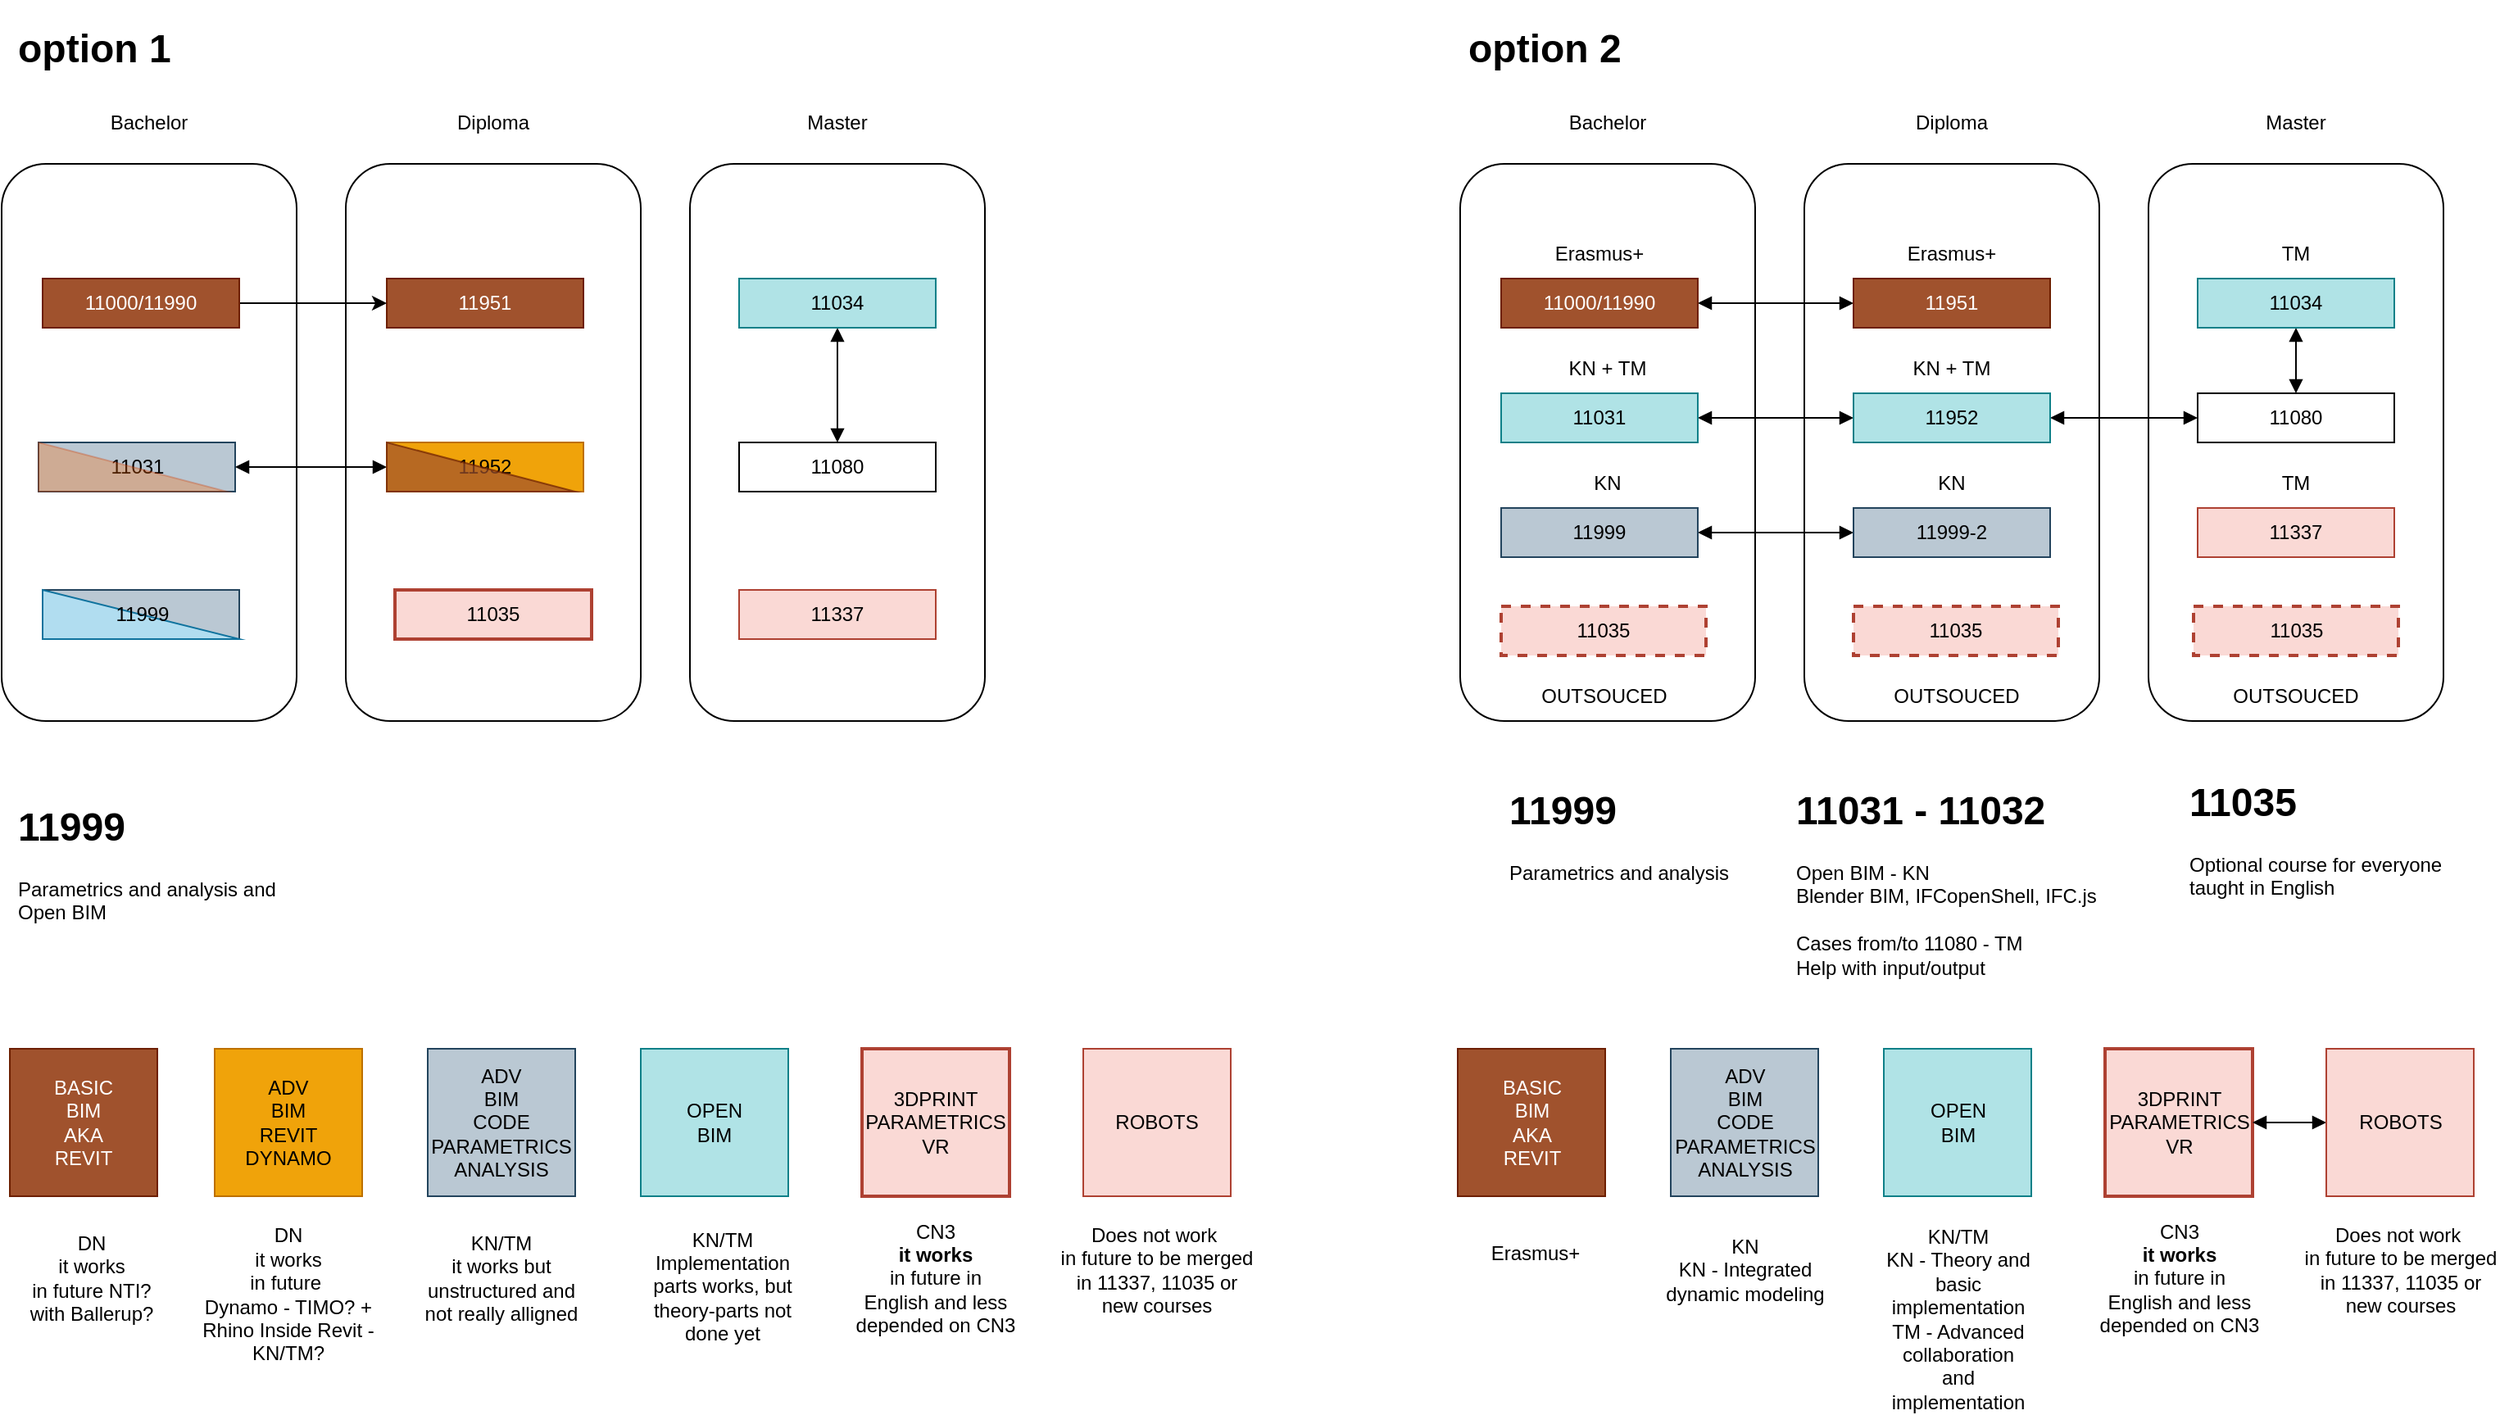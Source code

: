 <mxfile version="17.1.5" type="github">
  <diagram id="IX-RXRMBcW3zf0rfF8we" name="Page-1">
    <mxGraphModel dx="1673" dy="896" grid="1" gridSize="10" guides="1" tooltips="1" connect="1" arrows="1" fold="1" page="1" pageScale="1" pageWidth="850" pageHeight="1100" math="0" shadow="0">
      <root>
        <mxCell id="0" />
        <mxCell id="1" parent="0" />
        <mxCell id="4vAm-pFtyoXvjP_tYIxg-8" value="" style="rounded=1;whiteSpace=wrap;html=1;" parent="1" vertex="1">
          <mxGeometry x="70" y="120" width="180" height="340" as="geometry" />
        </mxCell>
        <mxCell id="4vAm-pFtyoXvjP_tYIxg-12" value="" style="rounded=1;whiteSpace=wrap;html=1;" parent="1" vertex="1">
          <mxGeometry x="280" y="120" width="180" height="340" as="geometry" />
        </mxCell>
        <mxCell id="4vAm-pFtyoXvjP_tYIxg-14" value="" style="rounded=1;whiteSpace=wrap;html=1;" parent="1" vertex="1">
          <mxGeometry x="490" y="120" width="180" height="340" as="geometry" />
        </mxCell>
        <mxCell id="4vAm-pFtyoXvjP_tYIxg-2" value="11035" style="rounded=0;whiteSpace=wrap;html=1;fillColor=#fad9d5;strokeColor=#ae4132;strokeWidth=2;" parent="1" vertex="1">
          <mxGeometry x="310" y="380" width="120" height="30" as="geometry" />
        </mxCell>
        <mxCell id="4vAm-pFtyoXvjP_tYIxg-5" value="11951" style="rounded=0;whiteSpace=wrap;html=1;fillColor=#a0522d;fontColor=#ffffff;strokeColor=#6D1F00;" parent="1" vertex="1">
          <mxGeometry x="305" y="190" width="120" height="30" as="geometry" />
        </mxCell>
        <mxCell id="4vAm-pFtyoXvjP_tYIxg-43" style="edgeStyle=orthogonalEdgeStyle;rounded=0;orthogonalLoop=1;jettySize=auto;html=1;exitX=0.5;exitY=1;exitDx=0;exitDy=0;startArrow=block;startFill=1;endArrow=block;endFill=1;" parent="1" source="4vAm-pFtyoXvjP_tYIxg-7" target="4vAm-pFtyoXvjP_tYIxg-42" edge="1">
          <mxGeometry relative="1" as="geometry" />
        </mxCell>
        <mxCell id="4vAm-pFtyoXvjP_tYIxg-7" value="11034" style="rounded=0;whiteSpace=wrap;html=1;fillColor=#b0e3e6;strokeColor=#0e8088;" parent="1" vertex="1">
          <mxGeometry x="520" y="190" width="120" height="30" as="geometry" />
        </mxCell>
        <mxCell id="4vAm-pFtyoXvjP_tYIxg-9" value="Bachelor" style="text;html=1;strokeColor=none;fillColor=none;align=center;verticalAlign=middle;whiteSpace=wrap;rounded=0;" parent="1" vertex="1">
          <mxGeometry x="130" y="80" width="60" height="30" as="geometry" />
        </mxCell>
        <mxCell id="4vAm-pFtyoXvjP_tYIxg-10" value="11337" style="rounded=0;whiteSpace=wrap;html=1;fillColor=#fad9d5;strokeColor=#ae4132;" parent="1" vertex="1">
          <mxGeometry x="520" y="380" width="120" height="30" as="geometry" />
        </mxCell>
        <mxCell id="4vAm-pFtyoXvjP_tYIxg-13" value="Diploma" style="text;html=1;strokeColor=none;fillColor=none;align=center;verticalAlign=middle;whiteSpace=wrap;rounded=0;" parent="1" vertex="1">
          <mxGeometry x="340" y="80" width="60" height="30" as="geometry" />
        </mxCell>
        <mxCell id="4vAm-pFtyoXvjP_tYIxg-15" value="Master" style="text;html=1;strokeColor=none;fillColor=none;align=center;verticalAlign=middle;whiteSpace=wrap;rounded=0;" parent="1" vertex="1">
          <mxGeometry x="550" y="80" width="60" height="30" as="geometry" />
        </mxCell>
        <mxCell id="4vAm-pFtyoXvjP_tYIxg-18" value="BASIC&lt;br&gt;BIM&lt;br&gt;AKA&lt;br&gt;REVIT" style="whiteSpace=wrap;html=1;aspect=fixed;fillColor=#a0522d;fontColor=#ffffff;strokeColor=#6D1F00;" parent="1" vertex="1">
          <mxGeometry x="75" y="660" width="90" height="90" as="geometry" />
        </mxCell>
        <mxCell id="4vAm-pFtyoXvjP_tYIxg-20" value="ADV&lt;br&gt;BIM&lt;br&gt;REVIT&lt;br&gt;DYNAMO" style="whiteSpace=wrap;html=1;aspect=fixed;fillColor=#f0a30a;fontColor=#000000;strokeColor=#BD7000;" parent="1" vertex="1">
          <mxGeometry x="200" y="660" width="90" height="90" as="geometry" />
        </mxCell>
        <mxCell id="4vAm-pFtyoXvjP_tYIxg-1" value="11031" style="rounded=0;whiteSpace=wrap;html=1;fillColor=#bac8d3;strokeColor=#23445d;" parent="1" vertex="1">
          <mxGeometry x="92.5" y="290" width="120" height="30" as="geometry" />
        </mxCell>
        <mxCell id="4vAm-pFtyoXvjP_tYIxg-21" value="" style="verticalLabelPosition=bottom;verticalAlign=top;html=1;shape=mxgraph.basic.orthogonal_triangle;fillColor=#fa6800;fontColor=#000000;strokeColor=#C73500;opacity=30;" parent="1" vertex="1">
          <mxGeometry x="92.5" y="290" width="115" height="30" as="geometry" />
        </mxCell>
        <mxCell id="4vAm-pFtyoXvjP_tYIxg-22" value="ADV&lt;br&gt;BIM&lt;br&gt;CODE&lt;br&gt;PARAMETRICS&lt;br&gt;ANALYSIS" style="whiteSpace=wrap;html=1;aspect=fixed;fillColor=#bac8d3;strokeColor=#23445d;" parent="1" vertex="1">
          <mxGeometry x="330" y="660" width="90" height="90" as="geometry" />
        </mxCell>
        <mxCell id="4vAm-pFtyoXvjP_tYIxg-23" value="11952" style="rounded=0;whiteSpace=wrap;html=1;fillColor=#f0a30a;strokeColor=#BD7000;fontColor=#000000;" parent="1" vertex="1">
          <mxGeometry x="305" y="290" width="120" height="30" as="geometry" />
        </mxCell>
        <mxCell id="4vAm-pFtyoXvjP_tYIxg-41" style="edgeStyle=orthogonalEdgeStyle;rounded=0;orthogonalLoop=1;jettySize=auto;html=1;entryX=1;entryY=0.5;entryDx=0;entryDy=0;startArrow=block;startFill=1;endArrow=block;endFill=1;" parent="1" source="4vAm-pFtyoXvjP_tYIxg-24" target="4vAm-pFtyoXvjP_tYIxg-1" edge="1">
          <mxGeometry relative="1" as="geometry" />
        </mxCell>
        <mxCell id="4vAm-pFtyoXvjP_tYIxg-24" value="" style="verticalLabelPosition=bottom;verticalAlign=top;html=1;shape=mxgraph.basic.orthogonal_triangle;fillColor=#a0522d;fontColor=#ffffff;strokeColor=#6D1F00;opacity=70;" parent="1" vertex="1">
          <mxGeometry x="305" y="290" width="115" height="30" as="geometry" />
        </mxCell>
        <mxCell id="4vAm-pFtyoXvjP_tYIxg-25" value="OPEN&lt;br&gt;BIM" style="whiteSpace=wrap;html=1;aspect=fixed;fillColor=#b0e3e6;strokeColor=#0e8088;" parent="1" vertex="1">
          <mxGeometry x="460" y="660" width="90" height="90" as="geometry" />
        </mxCell>
        <mxCell id="4vAm-pFtyoXvjP_tYIxg-29" value="" style="group;fillColor=#b0e3e6;strokeColor=#0e8088;" parent="1" vertex="1" connectable="0">
          <mxGeometry x="95" y="380" width="120" height="30" as="geometry" />
        </mxCell>
        <mxCell id="4vAm-pFtyoXvjP_tYIxg-26" value="" style="rounded=0;whiteSpace=wrap;html=1;fillColor=#bac8d3;strokeColor=#23445d;" parent="4vAm-pFtyoXvjP_tYIxg-29" vertex="1">
          <mxGeometry width="120" height="30" as="geometry" />
        </mxCell>
        <mxCell id="4vAm-pFtyoXvjP_tYIxg-27" value="" style="verticalLabelPosition=bottom;verticalAlign=top;html=1;shape=mxgraph.basic.orthogonal_triangle;fillColor=#b1ddf0;strokeColor=#10739e;" parent="4vAm-pFtyoXvjP_tYIxg-29" vertex="1">
          <mxGeometry width="120" height="30" as="geometry" />
        </mxCell>
        <mxCell id="4vAm-pFtyoXvjP_tYIxg-28" value="11999" style="text;html=1;strokeColor=none;fillColor=none;align=center;verticalAlign=middle;whiteSpace=wrap;rounded=0;" parent="4vAm-pFtyoXvjP_tYIxg-29" vertex="1">
          <mxGeometry x="31" width="60" height="30" as="geometry" />
        </mxCell>
        <mxCell id="4vAm-pFtyoXvjP_tYIxg-30" value="3DPRINT&lt;br&gt;PARAMETRICS&lt;br&gt;VR" style="whiteSpace=wrap;html=1;aspect=fixed;fillColor=#fad9d5;strokeColor=#ae4132;strokeWidth=2;" parent="1" vertex="1">
          <mxGeometry x="595" y="660" width="90" height="90" as="geometry" />
        </mxCell>
        <mxCell id="4vAm-pFtyoXvjP_tYIxg-33" value="ROBOTS" style="whiteSpace=wrap;html=1;aspect=fixed;fillColor=#fad9d5;strokeColor=#ae4132;" parent="1" vertex="1">
          <mxGeometry x="730" y="660" width="90" height="90" as="geometry" />
        </mxCell>
        <mxCell id="4vAm-pFtyoXvjP_tYIxg-35" value="DN&lt;br&gt;it works&lt;br&gt;in future NTI?&lt;br&gt;with Ballerup?" style="text;html=1;strokeColor=none;fillColor=none;align=center;verticalAlign=middle;whiteSpace=wrap;rounded=0;" parent="1" vertex="1">
          <mxGeometry x="75" y="755" width="100" height="90" as="geometry" />
        </mxCell>
        <mxCell id="4vAm-pFtyoXvjP_tYIxg-36" value="DN&lt;br&gt;it works&lt;br&gt;in future&amp;nbsp;&lt;br&gt;Dynamo - TIMO? +&lt;br&gt;Rhino Inside Revit - KN/TM?" style="text;html=1;strokeColor=none;fillColor=none;align=center;verticalAlign=middle;whiteSpace=wrap;rounded=0;" parent="1" vertex="1">
          <mxGeometry x="190" y="770" width="110" height="80" as="geometry" />
        </mxCell>
        <mxCell id="4vAm-pFtyoXvjP_tYIxg-37" value="KN/TM&lt;br&gt;it works but unstructured and not really alligned" style="text;html=1;strokeColor=none;fillColor=none;align=center;verticalAlign=middle;whiteSpace=wrap;rounded=0;" parent="1" vertex="1">
          <mxGeometry x="320" y="750" width="110" height="100" as="geometry" />
        </mxCell>
        <mxCell id="4vAm-pFtyoXvjP_tYIxg-38" value="KN/TM&lt;br&gt;Implementation parts works, but theory-parts not done yet" style="text;html=1;strokeColor=none;fillColor=none;align=center;verticalAlign=middle;whiteSpace=wrap;rounded=0;" parent="1" vertex="1">
          <mxGeometry x="465" y="760" width="90" height="90" as="geometry" />
        </mxCell>
        <mxCell id="4vAm-pFtyoXvjP_tYIxg-39" value="CN3&lt;br&gt;&lt;b&gt;it works&lt;/b&gt;&lt;br&gt;in future in English and less depended on CN3" style="text;html=1;strokeColor=none;fillColor=none;align=center;verticalAlign=middle;whiteSpace=wrap;rounded=0;" parent="1" vertex="1">
          <mxGeometry x="590" y="740" width="100" height="120" as="geometry" />
        </mxCell>
        <mxCell id="4vAm-pFtyoXvjP_tYIxg-40" value="Does not work&amp;nbsp;&lt;br&gt;in future to be merged in 11337, 11035 or new courses" style="text;html=1;strokeColor=none;fillColor=none;align=center;verticalAlign=middle;whiteSpace=wrap;rounded=0;" parent="1" vertex="1">
          <mxGeometry x="715" y="780" width="120" height="30" as="geometry" />
        </mxCell>
        <mxCell id="4vAm-pFtyoXvjP_tYIxg-42" value="11080" style="rounded=0;whiteSpace=wrap;html=1;strokeWidth=1;" parent="1" vertex="1">
          <mxGeometry x="520" y="290" width="120" height="30" as="geometry" />
        </mxCell>
        <mxCell id="4vAm-pFtyoXvjP_tYIxg-45" value="" style="rounded=1;whiteSpace=wrap;html=1;" parent="1" vertex="1">
          <mxGeometry x="960" y="120" width="180" height="340" as="geometry" />
        </mxCell>
        <mxCell id="4vAm-pFtyoXvjP_tYIxg-46" value="" style="rounded=1;whiteSpace=wrap;html=1;" parent="1" vertex="1">
          <mxGeometry x="1170" y="120" width="180" height="340" as="geometry" />
        </mxCell>
        <mxCell id="4vAm-pFtyoXvjP_tYIxg-47" value="" style="rounded=1;whiteSpace=wrap;html=1;" parent="1" vertex="1">
          <mxGeometry x="1380" y="120" width="180" height="340" as="geometry" />
        </mxCell>
        <mxCell id="4vAm-pFtyoXvjP_tYIxg-48" value="11035" style="rounded=0;whiteSpace=wrap;html=1;fillColor=#fad9d5;strokeColor=#ae4132;strokeWidth=2;dashed=1;" parent="1" vertex="1">
          <mxGeometry x="985" y="390" width="125" height="30" as="geometry" />
        </mxCell>
        <mxCell id="4vAm-pFtyoXvjP_tYIxg-68" style="edgeStyle=orthogonalEdgeStyle;rounded=0;orthogonalLoop=1;jettySize=auto;html=1;entryX=0;entryY=0.5;entryDx=0;entryDy=0;startArrow=block;startFill=1;endArrow=block;endFill=1;" parent="1" source="4vAm-pFtyoXvjP_tYIxg-50" target="4vAm-pFtyoXvjP_tYIxg-67" edge="1">
          <mxGeometry relative="1" as="geometry" />
        </mxCell>
        <mxCell id="4vAm-pFtyoXvjP_tYIxg-50" value="11000/11990" style="rounded=0;whiteSpace=wrap;html=1;fillColor=#a0522d;fontColor=#ffffff;strokeColor=#6D1F00;" parent="1" vertex="1">
          <mxGeometry x="985" y="190" width="120" height="30" as="geometry" />
        </mxCell>
        <mxCell id="4vAm-pFtyoXvjP_tYIxg-51" style="edgeStyle=orthogonalEdgeStyle;rounded=0;orthogonalLoop=1;jettySize=auto;html=1;exitX=0.5;exitY=1;exitDx=0;exitDy=0;startArrow=block;startFill=1;endArrow=block;endFill=1;" parent="1" source="4vAm-pFtyoXvjP_tYIxg-52" target="4vAm-pFtyoXvjP_tYIxg-66" edge="1">
          <mxGeometry relative="1" as="geometry" />
        </mxCell>
        <mxCell id="4vAm-pFtyoXvjP_tYIxg-52" value="11034" style="rounded=0;whiteSpace=wrap;html=1;fillColor=#b0e3e6;strokeColor=#0e8088;" parent="1" vertex="1">
          <mxGeometry x="1410" y="190" width="120" height="30" as="geometry" />
        </mxCell>
        <mxCell id="4vAm-pFtyoXvjP_tYIxg-53" value="Bachelor" style="text;html=1;strokeColor=none;fillColor=none;align=center;verticalAlign=middle;whiteSpace=wrap;rounded=0;" parent="1" vertex="1">
          <mxGeometry x="1020" y="80" width="60" height="30" as="geometry" />
        </mxCell>
        <mxCell id="4vAm-pFtyoXvjP_tYIxg-54" value="11337" style="rounded=0;whiteSpace=wrap;html=1;fillColor=#fad9d5;strokeColor=#ae4132;" parent="1" vertex="1">
          <mxGeometry x="1410" y="330" width="120" height="30" as="geometry" />
        </mxCell>
        <mxCell id="4vAm-pFtyoXvjP_tYIxg-55" value="Diploma" style="text;html=1;strokeColor=none;fillColor=none;align=center;verticalAlign=middle;whiteSpace=wrap;rounded=0;" parent="1" vertex="1">
          <mxGeometry x="1230" y="80" width="60" height="30" as="geometry" />
        </mxCell>
        <mxCell id="4vAm-pFtyoXvjP_tYIxg-56" value="Master" style="text;html=1;strokeColor=none;fillColor=none;align=center;verticalAlign=middle;whiteSpace=wrap;rounded=0;" parent="1" vertex="1">
          <mxGeometry x="1440" y="80" width="60" height="30" as="geometry" />
        </mxCell>
        <mxCell id="4vAm-pFtyoXvjP_tYIxg-70" style="edgeStyle=orthogonalEdgeStyle;rounded=0;orthogonalLoop=1;jettySize=auto;html=1;exitX=1;exitY=0.5;exitDx=0;exitDy=0;startArrow=block;startFill=1;endArrow=block;endFill=1;" parent="1" source="4vAm-pFtyoXvjP_tYIxg-57" target="4vAm-pFtyoXvjP_tYIxg-69" edge="1">
          <mxGeometry relative="1" as="geometry" />
        </mxCell>
        <mxCell id="4vAm-pFtyoXvjP_tYIxg-57" value="11031" style="rounded=0;whiteSpace=wrap;html=1;fillColor=#b0e3e6;strokeColor=#0e8088;" parent="1" vertex="1">
          <mxGeometry x="985" y="260" width="120" height="30" as="geometry" />
        </mxCell>
        <mxCell id="4vAm-pFtyoXvjP_tYIxg-66" value="11080" style="rounded=0;whiteSpace=wrap;html=1;strokeWidth=1;" parent="1" vertex="1">
          <mxGeometry x="1410" y="260" width="120" height="30" as="geometry" />
        </mxCell>
        <mxCell id="4vAm-pFtyoXvjP_tYIxg-67" value="11951" style="rounded=0;whiteSpace=wrap;html=1;fillColor=#a0522d;fontColor=#ffffff;strokeColor=#6D1F00;" parent="1" vertex="1">
          <mxGeometry x="1200" y="190" width="120" height="30" as="geometry" />
        </mxCell>
        <mxCell id="4vAm-pFtyoXvjP_tYIxg-73" style="edgeStyle=orthogonalEdgeStyle;rounded=0;orthogonalLoop=1;jettySize=auto;html=1;exitX=1;exitY=0.5;exitDx=0;exitDy=0;entryX=0;entryY=0.5;entryDx=0;entryDy=0;startArrow=block;startFill=1;endArrow=block;endFill=1;" parent="1" source="4vAm-pFtyoXvjP_tYIxg-69" target="4vAm-pFtyoXvjP_tYIxg-66" edge="1">
          <mxGeometry relative="1" as="geometry" />
        </mxCell>
        <mxCell id="4vAm-pFtyoXvjP_tYIxg-69" value="11952" style="rounded=0;whiteSpace=wrap;html=1;fillColor=#b0e3e6;strokeColor=#0e8088;" parent="1" vertex="1">
          <mxGeometry x="1200" y="260" width="120" height="30" as="geometry" />
        </mxCell>
        <mxCell id="4vAm-pFtyoXvjP_tYIxg-77" style="edgeStyle=orthogonalEdgeStyle;rounded=0;orthogonalLoop=1;jettySize=auto;html=1;exitX=1;exitY=0.5;exitDx=0;exitDy=0;entryX=0;entryY=0.5;entryDx=0;entryDy=0;startArrow=block;startFill=1;endArrow=block;endFill=1;" parent="1" source="4vAm-pFtyoXvjP_tYIxg-74" target="4vAm-pFtyoXvjP_tYIxg-75" edge="1">
          <mxGeometry relative="1" as="geometry" />
        </mxCell>
        <mxCell id="4vAm-pFtyoXvjP_tYIxg-74" value="11999" style="rounded=0;whiteSpace=wrap;html=1;fillColor=#bac8d3;strokeColor=#23445d;" parent="1" vertex="1">
          <mxGeometry x="985" y="330" width="120" height="30" as="geometry" />
        </mxCell>
        <mxCell id="4vAm-pFtyoXvjP_tYIxg-75" value="11999-2" style="rounded=0;whiteSpace=wrap;html=1;fillColor=#bac8d3;strokeColor=#23445d;" parent="1" vertex="1">
          <mxGeometry x="1200" y="330" width="120" height="30" as="geometry" />
        </mxCell>
        <mxCell id="4vAm-pFtyoXvjP_tYIxg-78" value="Erasmus+" style="text;html=1;strokeColor=none;fillColor=none;align=center;verticalAlign=middle;whiteSpace=wrap;rounded=0;" parent="1" vertex="1">
          <mxGeometry x="1015" y="160" width="60" height="30" as="geometry" />
        </mxCell>
        <mxCell id="4vAm-pFtyoXvjP_tYIxg-80" value="TM" style="text;html=1;strokeColor=none;fillColor=none;align=center;verticalAlign=middle;whiteSpace=wrap;rounded=0;" parent="1" vertex="1">
          <mxGeometry x="1440" y="160" width="60" height="30" as="geometry" />
        </mxCell>
        <mxCell id="4vAm-pFtyoXvjP_tYIxg-81" value="TM" style="text;html=1;strokeColor=none;fillColor=none;align=center;verticalAlign=middle;whiteSpace=wrap;rounded=0;" parent="1" vertex="1">
          <mxGeometry x="1440" y="300" width="60" height="30" as="geometry" />
        </mxCell>
        <mxCell id="4vAm-pFtyoXvjP_tYIxg-82" value="KN" style="text;html=1;strokeColor=none;fillColor=none;align=center;verticalAlign=middle;whiteSpace=wrap;rounded=0;" parent="1" vertex="1">
          <mxGeometry x="1020" y="300" width="60" height="30" as="geometry" />
        </mxCell>
        <mxCell id="4vAm-pFtyoXvjP_tYIxg-83" value="OUTSOUCED" style="text;html=1;strokeColor=none;fillColor=none;align=center;verticalAlign=middle;whiteSpace=wrap;rounded=0;" parent="1" vertex="1">
          <mxGeometry x="1017.5" y="430" width="60" height="30" as="geometry" />
        </mxCell>
        <mxCell id="4vAm-pFtyoXvjP_tYIxg-84" value="KN" style="text;html=1;strokeColor=none;fillColor=none;align=center;verticalAlign=middle;whiteSpace=wrap;rounded=0;" parent="1" vertex="1">
          <mxGeometry x="1230" y="300" width="60" height="30" as="geometry" />
        </mxCell>
        <mxCell id="4vAm-pFtyoXvjP_tYIxg-85" value="KN + TM" style="text;html=1;strokeColor=none;fillColor=none;align=center;verticalAlign=middle;whiteSpace=wrap;rounded=0;" parent="1" vertex="1">
          <mxGeometry x="1020" y="230" width="60" height="30" as="geometry" />
        </mxCell>
        <mxCell id="4vAm-pFtyoXvjP_tYIxg-88" value="&lt;h1&gt;11999&lt;/h1&gt;&lt;div&gt;Parametrics and analysis&lt;/div&gt;" style="text;html=1;strokeColor=none;fillColor=none;spacing=5;spacingTop=-20;whiteSpace=wrap;overflow=hidden;rounded=0;" parent="1" vertex="1">
          <mxGeometry x="985" y="495" width="190" height="90" as="geometry" />
        </mxCell>
        <mxCell id="4vAm-pFtyoXvjP_tYIxg-89" value="&lt;h1&gt;11999&lt;/h1&gt;&lt;div&gt;Parametrics and analysis and Open BIM&lt;/div&gt;" style="text;html=1;strokeColor=none;fillColor=none;spacing=5;spacingTop=-20;whiteSpace=wrap;overflow=hidden;rounded=0;" parent="1" vertex="1">
          <mxGeometry x="75" y="505" width="190" height="90" as="geometry" />
        </mxCell>
        <mxCell id="4vAm-pFtyoXvjP_tYIxg-90" value="&lt;h1&gt;11031 - 11032&lt;/h1&gt;&lt;div&gt;Open BIM - KN&amp;nbsp;&lt;/div&gt;&lt;div&gt;Blender BIM, IFCopenShell, IFC.js&lt;/div&gt;&lt;div&gt;&lt;br&gt;&lt;/div&gt;&lt;div&gt;Cases from/to 11080 - TM&lt;/div&gt;&lt;div&gt;Help with input/output&amp;nbsp;&lt;/div&gt;" style="text;html=1;strokeColor=none;fillColor=none;spacing=5;spacingTop=-20;whiteSpace=wrap;overflow=hidden;rounded=0;" parent="1" vertex="1">
          <mxGeometry x="1160" y="495" width="210" height="140" as="geometry" />
        </mxCell>
        <mxCell id="4vAm-pFtyoXvjP_tYIxg-93" value="Erasmus+" style="text;html=1;strokeColor=none;fillColor=none;align=center;verticalAlign=middle;whiteSpace=wrap;rounded=0;" parent="1" vertex="1">
          <mxGeometry x="1230" y="160" width="60" height="30" as="geometry" />
        </mxCell>
        <mxCell id="4vAm-pFtyoXvjP_tYIxg-94" value="11035" style="rounded=0;whiteSpace=wrap;html=1;fillColor=#fad9d5;strokeColor=#ae4132;strokeWidth=2;dashed=1;" parent="1" vertex="1">
          <mxGeometry x="1200" y="390" width="125" height="30" as="geometry" />
        </mxCell>
        <mxCell id="4vAm-pFtyoXvjP_tYIxg-95" value="OUTSOUCED" style="text;html=1;strokeColor=none;fillColor=none;align=center;verticalAlign=middle;whiteSpace=wrap;rounded=0;dashed=1;" parent="1" vertex="1">
          <mxGeometry x="1232.5" y="430" width="60" height="30" as="geometry" />
        </mxCell>
        <mxCell id="4vAm-pFtyoXvjP_tYIxg-96" value="11035" style="rounded=0;whiteSpace=wrap;html=1;fillColor=#fad9d5;strokeColor=#ae4132;strokeWidth=2;dashed=1;" parent="1" vertex="1">
          <mxGeometry x="1407.5" y="390" width="125" height="30" as="geometry" />
        </mxCell>
        <mxCell id="4vAm-pFtyoXvjP_tYIxg-97" value="OUTSOUCED" style="text;html=1;strokeColor=none;fillColor=none;align=center;verticalAlign=middle;whiteSpace=wrap;rounded=0;dashed=1;" parent="1" vertex="1">
          <mxGeometry x="1440" y="430" width="60" height="30" as="geometry" />
        </mxCell>
        <mxCell id="4vAm-pFtyoXvjP_tYIxg-98" value="&lt;h1&gt;11035&lt;/h1&gt;&lt;div&gt;Optional course for everyone taught in English&lt;/div&gt;" style="text;html=1;strokeColor=none;fillColor=none;spacing=5;spacingTop=-20;whiteSpace=wrap;overflow=hidden;rounded=0;" parent="1" vertex="1">
          <mxGeometry x="1400" y="490" width="190" height="90" as="geometry" />
        </mxCell>
        <mxCell id="4vAm-pFtyoXvjP_tYIxg-99" value="KN + TM" style="text;html=1;strokeColor=none;fillColor=none;align=center;verticalAlign=middle;whiteSpace=wrap;rounded=0;" parent="1" vertex="1">
          <mxGeometry x="1230" y="230" width="60" height="30" as="geometry" />
        </mxCell>
        <mxCell id="4vAm-pFtyoXvjP_tYIxg-100" value="&lt;h1&gt;option 1&lt;/h1&gt;" style="text;html=1;strokeColor=none;fillColor=none;spacing=5;spacingTop=-20;whiteSpace=wrap;overflow=hidden;rounded=0;" parent="1" vertex="1">
          <mxGeometry x="75" y="30" width="190" height="90" as="geometry" />
        </mxCell>
        <mxCell id="4vAm-pFtyoXvjP_tYIxg-101" value="&lt;h1&gt;option 2&lt;/h1&gt;" style="text;html=1;strokeColor=none;fillColor=none;spacing=5;spacingTop=-20;whiteSpace=wrap;overflow=hidden;rounded=0;" parent="1" vertex="1">
          <mxGeometry x="960" y="30" width="190" height="90" as="geometry" />
        </mxCell>
        <mxCell id="4vAm-pFtyoXvjP_tYIxg-102" value="BASIC&lt;br&gt;BIM&lt;br&gt;AKA&lt;br&gt;REVIT" style="whiteSpace=wrap;html=1;aspect=fixed;fillColor=#a0522d;fontColor=#ffffff;strokeColor=#6D1F00;" parent="1" vertex="1">
          <mxGeometry x="958.5" y="660" width="90" height="90" as="geometry" />
        </mxCell>
        <mxCell id="4vAm-pFtyoXvjP_tYIxg-104" value="ADV&lt;br&gt;BIM&lt;br&gt;CODE&lt;br&gt;PARAMETRICS&lt;br&gt;ANALYSIS" style="whiteSpace=wrap;html=1;aspect=fixed;fillColor=#bac8d3;strokeColor=#23445d;" parent="1" vertex="1">
          <mxGeometry x="1088.5" y="660" width="90" height="90" as="geometry" />
        </mxCell>
        <mxCell id="4vAm-pFtyoXvjP_tYIxg-105" value="OPEN&lt;br&gt;BIM" style="whiteSpace=wrap;html=1;aspect=fixed;fillColor=#b0e3e6;strokeColor=#0e8088;" parent="1" vertex="1">
          <mxGeometry x="1218.5" y="660" width="90" height="90" as="geometry" />
        </mxCell>
        <mxCell id="4vAm-pFtyoXvjP_tYIxg-106" value="3DPRINT&lt;br&gt;PARAMETRICS&lt;br&gt;VR" style="whiteSpace=wrap;html=1;aspect=fixed;fillColor=#fad9d5;strokeColor=#ae4132;strokeWidth=2;" parent="1" vertex="1">
          <mxGeometry x="1353.5" y="660" width="90" height="90" as="geometry" />
        </mxCell>
        <mxCell id="4vAm-pFtyoXvjP_tYIxg-114" style="edgeStyle=orthogonalEdgeStyle;rounded=0;orthogonalLoop=1;jettySize=auto;html=1;entryX=1;entryY=0.5;entryDx=0;entryDy=0;startArrow=block;startFill=1;endArrow=block;endFill=1;" parent="1" source="4vAm-pFtyoXvjP_tYIxg-107" target="4vAm-pFtyoXvjP_tYIxg-106" edge="1">
          <mxGeometry relative="1" as="geometry" />
        </mxCell>
        <mxCell id="4vAm-pFtyoXvjP_tYIxg-107" value="ROBOTS" style="whiteSpace=wrap;html=1;aspect=fixed;fillColor=#fad9d5;strokeColor=#ae4132;" parent="1" vertex="1">
          <mxGeometry x="1488.5" y="660" width="90" height="90" as="geometry" />
        </mxCell>
        <mxCell id="4vAm-pFtyoXvjP_tYIxg-108" value="Erasmus+" style="text;html=1;strokeColor=none;fillColor=none;align=center;verticalAlign=middle;whiteSpace=wrap;rounded=0;" parent="1" vertex="1">
          <mxGeometry x="956" y="740" width="100" height="90" as="geometry" />
        </mxCell>
        <mxCell id="4vAm-pFtyoXvjP_tYIxg-110" value="KN&lt;br&gt;KN - Integrated dynamic modeling" style="text;html=1;strokeColor=none;fillColor=none;align=center;verticalAlign=middle;whiteSpace=wrap;rounded=0;" parent="1" vertex="1">
          <mxGeometry x="1078.5" y="745" width="110" height="100" as="geometry" />
        </mxCell>
        <mxCell id="4vAm-pFtyoXvjP_tYIxg-111" value="KN/TM&lt;br&gt;KN - Theory and basic implementation&lt;br&gt;TM - Advanced collaboration and implementation" style="text;html=1;strokeColor=none;fillColor=none;align=center;verticalAlign=middle;whiteSpace=wrap;rounded=0;" parent="1" vertex="1">
          <mxGeometry x="1218.5" y="780" width="90" height="90" as="geometry" />
        </mxCell>
        <mxCell id="4vAm-pFtyoXvjP_tYIxg-112" value="CN3&lt;br&gt;&lt;b&gt;it works&lt;/b&gt;&lt;br&gt;in future in English and less depended on CN3" style="text;html=1;strokeColor=none;fillColor=none;align=center;verticalAlign=middle;whiteSpace=wrap;rounded=0;" parent="1" vertex="1">
          <mxGeometry x="1348.5" y="740" width="100" height="120" as="geometry" />
        </mxCell>
        <mxCell id="4vAm-pFtyoXvjP_tYIxg-113" value="Does not work&amp;nbsp;&lt;br&gt;in future to be merged in 11337, 11035 or new courses" style="text;html=1;strokeColor=none;fillColor=none;align=center;verticalAlign=middle;whiteSpace=wrap;rounded=0;" parent="1" vertex="1">
          <mxGeometry x="1473.5" y="780" width="120" height="30" as="geometry" />
        </mxCell>
        <mxCell id="TMsgY5Iaxd6g0WIOepF2-4" style="edgeStyle=orthogonalEdgeStyle;rounded=0;orthogonalLoop=1;jettySize=auto;html=1;exitX=1;exitY=0.5;exitDx=0;exitDy=0;entryX=0;entryY=0.5;entryDx=0;entryDy=0;" edge="1" parent="1" source="TMsgY5Iaxd6g0WIOepF2-2" target="4vAm-pFtyoXvjP_tYIxg-5">
          <mxGeometry relative="1" as="geometry" />
        </mxCell>
        <mxCell id="TMsgY5Iaxd6g0WIOepF2-2" value="11000/11990" style="rounded=0;whiteSpace=wrap;html=1;fillColor=#a0522d;strokeColor=#6D1F00;fontColor=#ffffff;" vertex="1" parent="1">
          <mxGeometry x="95" y="190" width="120" height="30" as="geometry" />
        </mxCell>
      </root>
    </mxGraphModel>
  </diagram>
</mxfile>
